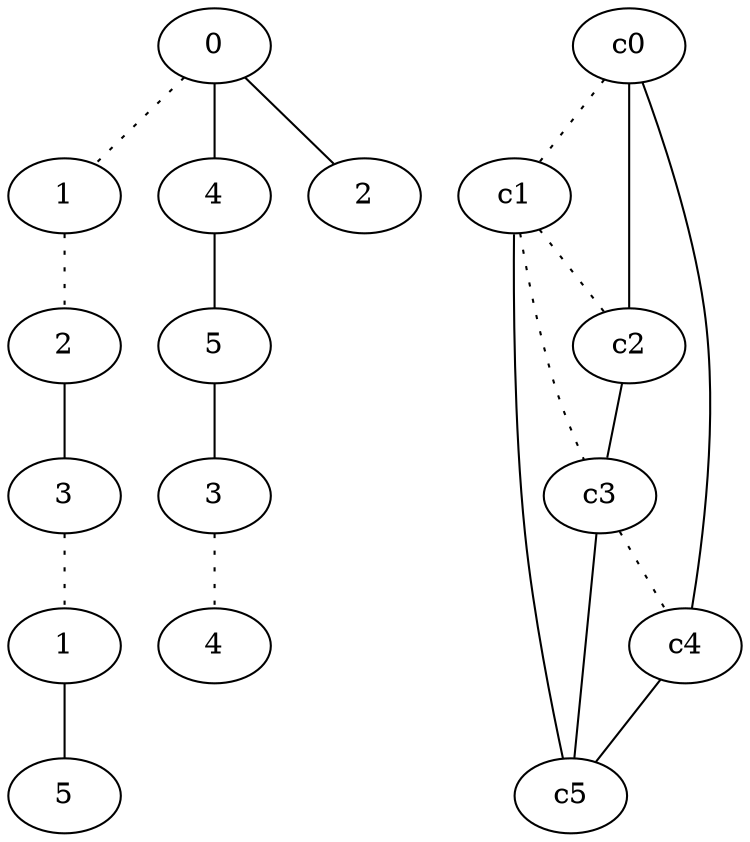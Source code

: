 graph {
a0[label=0];
a1[label=1];
a2[label=2];
a3[label=3];
a4[label=1];
a5[label=5];
a6[label=4];
a7[label=5];
a8[label=3];
a9[label=4];
a10[label=2];
a0 -- a1 [style=dotted];
a0 -- a6;
a0 -- a10;
a1 -- a2 [style=dotted];
a2 -- a3;
a3 -- a4 [style=dotted];
a4 -- a5;
a6 -- a7;
a7 -- a8;
a8 -- a9 [style=dotted];
c0 -- c1 [style=dotted];
c0 -- c2;
c0 -- c4;
c1 -- c2 [style=dotted];
c1 -- c3 [style=dotted];
c1 -- c5;
c2 -- c3;
c3 -- c4 [style=dotted];
c3 -- c5;
c4 -- c5;
}

